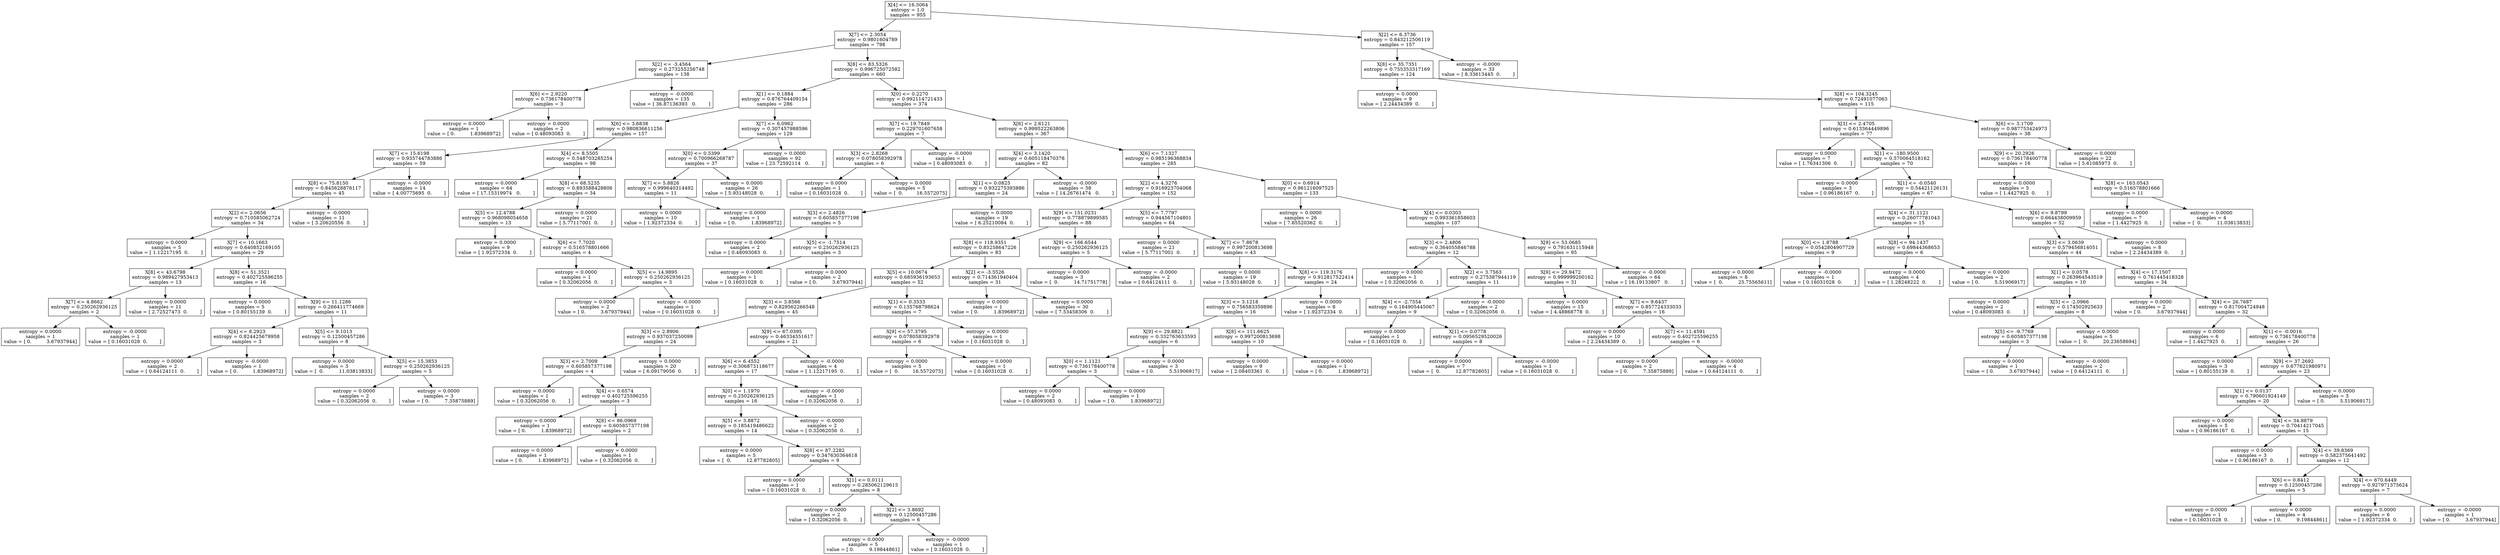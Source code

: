 digraph Tree {
0 [label="X[4] <= 16.5064\nentropy = 1.0\nsamples = 955", shape="box"] ;
1 [label="X[7] <= 2.3054\nentropy = 0.9801604789\nsamples = 798", shape="box"] ;
0 -> 1 ;
2 [label="X[2] <= -3.4564\nentropy = 0.273255256748\nsamples = 138", shape="box"] ;
1 -> 2 ;
3 [label="X[6] <= 2.9220\nentropy = 0.736178400778\nsamples = 3", shape="box"] ;
2 -> 3 ;
4 [label="entropy = 0.0000\nsamples = 1\nvalue = [ 0.          1.83968972]", shape="box"] ;
3 -> 4 ;
5 [label="entropy = 0.0000\nsamples = 2\nvalue = [ 0.48093083  0.        ]", shape="box"] ;
3 -> 5 ;
6 [label="entropy = -0.0000\nsamples = 135\nvalue = [ 36.87136393   0.        ]", shape="box"] ;
2 -> 6 ;
7 [label="X[8] <= 83.5326\nentropy = 0.996725072582\nsamples = 660", shape="box"] ;
1 -> 7 ;
8 [label="X[1] <= 0.1884\nentropy = 0.876764409154\nsamples = 286", shape="box"] ;
7 -> 8 ;
9 [label="X[6] <= 3.6838\nentropy = 0.980836611256\nsamples = 157", shape="box"] ;
8 -> 9 ;
10 [label="X[7] <= 15.6198\nentropy = 0.935744783886\nsamples = 59", shape="box"] ;
9 -> 10 ;
11 [label="X[8] <= 75.8150\nentropy = 0.845628876117\nsamples = 45", shape="box"] ;
10 -> 11 ;
12 [label="X[2] <= 2.0656\nentropy = 0.710585062724\nsamples = 34", shape="box"] ;
11 -> 12 ;
13 [label="entropy = 0.0000\nsamples = 5\nvalue = [ 1.12217195  0.        ]", shape="box"] ;
12 -> 13 ;
14 [label="X[7] <= 10.1663\nentropy = 0.640852169105\nsamples = 29", shape="box"] ;
12 -> 14 ;
15 [label="X[8] <= 43.6798\nentropy = 0.989427953413\nsamples = 13", shape="box"] ;
14 -> 15 ;
16 [label="X[7] <= 4.8662\nentropy = 0.250262936125\nsamples = 2", shape="box"] ;
15 -> 16 ;
17 [label="entropy = 0.0000\nsamples = 1\nvalue = [ 0.          3.67937944]", shape="box"] ;
16 -> 17 ;
18 [label="entropy = -0.0000\nsamples = 1\nvalue = [ 0.16031028  0.        ]", shape="box"] ;
16 -> 18 ;
19 [label="entropy = 0.0000\nsamples = 11\nvalue = [ 2.72527473  0.        ]", shape="box"] ;
15 -> 19 ;
20 [label="X[8] <= 51.3521\nentropy = 0.402725596255\nsamples = 16", shape="box"] ;
14 -> 20 ;
21 [label="entropy = 0.0000\nsamples = 5\nvalue = [ 0.80155139  0.        ]", shape="box"] ;
20 -> 21 ;
22 [label="X[9] <= 11.1286\nentropy = 0.266411774669\nsamples = 11", shape="box"] ;
20 -> 22 ;
23 [label="X[4] <= 8.2923\nentropy = 0.824425679958\nsamples = 3", shape="box"] ;
22 -> 23 ;
24 [label="entropy = 0.0000\nsamples = 2\nvalue = [ 0.64124111  0.        ]", shape="box"] ;
23 -> 24 ;
25 [label="entropy = -0.0000\nsamples = 1\nvalue = [ 0.          1.83968972]", shape="box"] ;
23 -> 25 ;
26 [label="X[5] <= 9.1013\nentropy = 0.12500457286\nsamples = 8", shape="box"] ;
22 -> 26 ;
27 [label="entropy = 0.0000\nsamples = 3\nvalue = [  0.          11.03813833]", shape="box"] ;
26 -> 27 ;
28 [label="X[5] <= 15.3853\nentropy = 0.250262936125\nsamples = 5", shape="box"] ;
26 -> 28 ;
29 [label="entropy = 0.0000\nsamples = 2\nvalue = [ 0.32062056  0.        ]", shape="box"] ;
28 -> 29 ;
30 [label="entropy = 0.0000\nsamples = 3\nvalue = [ 0.          7.35875889]", shape="box"] ;
28 -> 30 ;
31 [label="entropy = -0.0000\nsamples = 11\nvalue = [ 3.20620556  0.        ]", shape="box"] ;
11 -> 31 ;
32 [label="entropy = -0.0000\nsamples = 14\nvalue = [ 4.00775695  0.        ]", shape="box"] ;
10 -> 32 ;
33 [label="X[4] <= 8.5505\nentropy = 0.548703285254\nsamples = 98", shape="box"] ;
9 -> 33 ;
34 [label="entropy = 0.0000\nsamples = 64\nvalue = [ 17.15319974   0.        ]", shape="box"] ;
33 -> 34 ;
35 [label="X[8] <= 68.5235\nentropy = 0.893588428806\nsamples = 34", shape="box"] ;
33 -> 35 ;
36 [label="X[5] <= 12.4788\nentropy = 0.968098054658\nsamples = 13", shape="box"] ;
35 -> 36 ;
37 [label="entropy = 0.0000\nsamples = 9\nvalue = [ 1.92372334  0.        ]", shape="box"] ;
36 -> 37 ;
38 [label="X[6] <= 7.7020\nentropy = 0.516578801666\nsamples = 4", shape="box"] ;
36 -> 38 ;
39 [label="entropy = 0.0000\nsamples = 1\nvalue = [ 0.32062056  0.        ]", shape="box"] ;
38 -> 39 ;
40 [label="X[5] <= 14.9895\nentropy = 0.250262936125\nsamples = 3", shape="box"] ;
38 -> 40 ;
41 [label="entropy = 0.0000\nsamples = 2\nvalue = [ 0.          3.67937944]", shape="box"] ;
40 -> 41 ;
42 [label="entropy = -0.0000\nsamples = 1\nvalue = [ 0.16031028  0.        ]", shape="box"] ;
40 -> 42 ;
43 [label="entropy = 0.0000\nsamples = 21\nvalue = [ 5.77117001  0.        ]", shape="box"] ;
35 -> 43 ;
44 [label="X[7] <= 6.0962\nentropy = 0.307457988596\nsamples = 129", shape="box"] ;
8 -> 44 ;
45 [label="X[0] <= 0.5399\nentropy = 0.700966268787\nsamples = 37", shape="box"] ;
44 -> 45 ;
46 [label="X[7] <= 5.8826\nentropy = 0.999640314492\nsamples = 11", shape="box"] ;
45 -> 46 ;
47 [label="entropy = 0.0000\nsamples = 10\nvalue = [ 1.92372334  0.        ]", shape="box"] ;
46 -> 47 ;
48 [label="entropy = 0.0000\nsamples = 1\nvalue = [ 0.          1.83968972]", shape="box"] ;
46 -> 48 ;
49 [label="entropy = 0.0000\nsamples = 26\nvalue = [ 5.93148028  0.        ]", shape="box"] ;
45 -> 49 ;
50 [label="entropy = 0.0000\nsamples = 92\nvalue = [ 23.72592114   0.        ]", shape="box"] ;
44 -> 50 ;
51 [label="X[0] <= 0.2270\nentropy = 0.992114721433\nsamples = 374", shape="box"] ;
7 -> 51 ;
52 [label="X[7] <= 19.7849\nentropy = 0.229701607658\nsamples = 7", shape="box"] ;
51 -> 52 ;
53 [label="X[3] <= 2.8268\nentropy = 0.078058392978\nsamples = 6", shape="box"] ;
52 -> 53 ;
54 [label="entropy = 0.0000\nsamples = 1\nvalue = [ 0.16031028  0.        ]", shape="box"] ;
53 -> 54 ;
55 [label="entropy = 0.0000\nsamples = 5\nvalue = [  0.         16.5572075]", shape="box"] ;
53 -> 55 ;
56 [label="entropy = -0.0000\nsamples = 1\nvalue = [ 0.48093083  0.        ]", shape="box"] ;
52 -> 56 ;
57 [label="X[6] <= 2.6121\nentropy = 0.999522263806\nsamples = 367", shape="box"] ;
51 -> 57 ;
58 [label="X[4] <= 3.1420\nentropy = 0.605118470378\nsamples = 82", shape="box"] ;
57 -> 58 ;
59 [label="X[1] <= 0.0825\nentropy = 0.932275393886\nsamples = 24", shape="box"] ;
58 -> 59 ;
60 [label="X[3] <= 2.4826\nentropy = 0.605857377198\nsamples = 5", shape="box"] ;
59 -> 60 ;
61 [label="entropy = 0.0000\nsamples = 2\nvalue = [ 0.48093083  0.        ]", shape="box"] ;
60 -> 61 ;
62 [label="X[5] <= -1.7514\nentropy = 0.250262936125\nsamples = 3", shape="box"] ;
60 -> 62 ;
63 [label="entropy = 0.0000\nsamples = 1\nvalue = [ 0.16031028  0.        ]", shape="box"] ;
62 -> 63 ;
64 [label="entropy = 0.0000\nsamples = 2\nvalue = [ 0.          3.67937944]", shape="box"] ;
62 -> 64 ;
65 [label="entropy = 0.0000\nsamples = 19\nvalue = [ 6.25210084  0.        ]", shape="box"] ;
59 -> 65 ;
66 [label="entropy = -0.0000\nsamples = 58\nvalue = [ 14.26761474   0.        ]", shape="box"] ;
58 -> 66 ;
67 [label="X[6] <= 7.1327\nentropy = 0.985196368834\nsamples = 285", shape="box"] ;
57 -> 67 ;
68 [label="X[2] <= 4.3276\nentropy = 0.916923704068\nsamples = 152", shape="box"] ;
67 -> 68 ;
69 [label="X[9] <= 151.0231\nentropy = 0.778879899585\nsamples = 88", shape="box"] ;
68 -> 69 ;
70 [label="X[8] <= 118.9351\nentropy = 0.85258647226\nsamples = 83", shape="box"] ;
69 -> 70 ;
71 [label="X[5] <= 10.0674\nentropy = 0.685936193653\nsamples = 52", shape="box"] ;
70 -> 71 ;
72 [label="X[3] <= 3.8566\nentropy = 0.829562266548\nsamples = 45", shape="box"] ;
71 -> 72 ;
73 [label="X[3] <= 2.8906\nentropy = 0.937037250099\nsamples = 24", shape="box"] ;
72 -> 73 ;
74 [label="X[3] <= 2.7009\nentropy = 0.605857377198\nsamples = 4", shape="box"] ;
73 -> 74 ;
75 [label="entropy = 0.0000\nsamples = 1\nvalue = [ 0.32062056  0.        ]", shape="box"] ;
74 -> 75 ;
76 [label="X[4] <= 0.6574\nentropy = 0.402725596255\nsamples = 3", shape="box"] ;
74 -> 76 ;
77 [label="entropy = 0.0000\nsamples = 1\nvalue = [ 0.          1.83968972]", shape="box"] ;
76 -> 77 ;
78 [label="X[8] <= 86.0969\nentropy = 0.605857377198\nsamples = 2", shape="box"] ;
76 -> 78 ;
79 [label="entropy = 0.0000\nsamples = 1\nvalue = [ 0.          1.83968972]", shape="box"] ;
78 -> 79 ;
80 [label="entropy = 0.0000\nsamples = 1\nvalue = [ 0.32062056  0.        ]", shape="box"] ;
78 -> 80 ;
81 [label="entropy = 0.0000\nsamples = 20\nvalue = [ 6.09179056  0.        ]", shape="box"] ;
73 -> 81 ;
82 [label="X[9] <= 67.0395\nentropy = 0.46334551617\nsamples = 21", shape="box"] ;
72 -> 82 ;
83 [label="X[6] <= 6.4552\nentropy = 0.306873118677\nsamples = 17", shape="box"] ;
82 -> 83 ;
84 [label="X[0] <= 1.1970\nentropy = 0.250262936125\nsamples = 16", shape="box"] ;
83 -> 84 ;
85 [label="X[5] <= 3.8872\nentropy = 0.185419486622\nsamples = 14", shape="box"] ;
84 -> 85 ;
86 [label="entropy = 0.0000\nsamples = 5\nvalue = [  0.          12.87782805]", shape="box"] ;
85 -> 86 ;
87 [label="X[8] <= 87.2282\nentropy = 0.347630364618\nsamples = 9", shape="box"] ;
85 -> 87 ;
88 [label="entropy = 0.0000\nsamples = 1\nvalue = [ 0.16031028  0.        ]", shape="box"] ;
87 -> 88 ;
89 [label="X[1] <= 0.0111\nentropy = 0.285062129615\nsamples = 8", shape="box"] ;
87 -> 89 ;
90 [label="entropy = 0.0000\nsamples = 2\nvalue = [ 0.32062056  0.        ]", shape="box"] ;
89 -> 90 ;
91 [label="X[2] <= 3.8692\nentropy = 0.12500457286\nsamples = 6", shape="box"] ;
89 -> 91 ;
92 [label="entropy = 0.0000\nsamples = 5\nvalue = [ 0.          9.19844861]", shape="box"] ;
91 -> 92 ;
93 [label="entropy = -0.0000\nsamples = 1\nvalue = [ 0.16031028  0.        ]", shape="box"] ;
91 -> 93 ;
94 [label="entropy = -0.0000\nsamples = 2\nvalue = [ 0.32062056  0.        ]", shape="box"] ;
84 -> 94 ;
95 [label="entropy = -0.0000\nsamples = 1\nvalue = [ 0.32062056  0.        ]", shape="box"] ;
83 -> 95 ;
96 [label="entropy = -0.0000\nsamples = 4\nvalue = [ 1.12217195  0.        ]", shape="box"] ;
82 -> 96 ;
97 [label="X[1] <= 0.3533\nentropy = 0.135768798624\nsamples = 7", shape="box"] ;
71 -> 97 ;
98 [label="X[9] <= 57.3795\nentropy = 0.078058392978\nsamples = 6", shape="box"] ;
97 -> 98 ;
99 [label="entropy = 0.0000\nsamples = 5\nvalue = [  0.         16.5572075]", shape="box"] ;
98 -> 99 ;
100 [label="entropy = 0.0000\nsamples = 1\nvalue = [ 0.16031028  0.        ]", shape="box"] ;
98 -> 100 ;
101 [label="entropy = 0.0000\nsamples = 1\nvalue = [ 0.16031028  0.        ]", shape="box"] ;
97 -> 101 ;
102 [label="X[2] <= -3.5526\nentropy = 0.714361940404\nsamples = 31", shape="box"] ;
70 -> 102 ;
103 [label="entropy = 0.0000\nsamples = 1\nvalue = [ 0.          1.83968972]", shape="box"] ;
102 -> 103 ;
104 [label="entropy = 0.0000\nsamples = 30\nvalue = [ 7.53458306  0.        ]", shape="box"] ;
102 -> 104 ;
105 [label="X[9] <= 166.6544\nentropy = 0.250262936125\nsamples = 5", shape="box"] ;
69 -> 105 ;
106 [label="entropy = 0.0000\nsamples = 3\nvalue = [  0.          14.71751778]", shape="box"] ;
105 -> 106 ;
107 [label="entropy = -0.0000\nsamples = 2\nvalue = [ 0.64124111  0.        ]", shape="box"] ;
105 -> 107 ;
108 [label="X[5] <= 7.7797\nentropy = 0.944567104801\nsamples = 64", shape="box"] ;
68 -> 108 ;
109 [label="entropy = 0.0000\nsamples = 21\nvalue = [ 5.77117001  0.        ]", shape="box"] ;
108 -> 109 ;
110 [label="X[7] <= 7.8678\nentropy = 0.997200813698\nsamples = 43", shape="box"] ;
108 -> 110 ;
111 [label="entropy = 0.0000\nsamples = 19\nvalue = [ 5.93148028  0.        ]", shape="box"] ;
110 -> 111 ;
112 [label="X[8] <= 119.3176\nentropy = 0.912817522414\nsamples = 24", shape="box"] ;
110 -> 112 ;
113 [label="X[3] <= 3.1218\nentropy = 0.756583359896\nsamples = 16", shape="box"] ;
112 -> 113 ;
114 [label="X[9] <= 29.8821\nentropy = 0.332763633593\nsamples = 6", shape="box"] ;
113 -> 114 ;
115 [label="X[0] <= 1.1121\nentropy = 0.736178400778\nsamples = 3", shape="box"] ;
114 -> 115 ;
116 [label="entropy = 0.0000\nsamples = 2\nvalue = [ 0.48093083  0.        ]", shape="box"] ;
115 -> 116 ;
117 [label="entropy = 0.0000\nsamples = 1\nvalue = [ 0.          1.83968972]", shape="box"] ;
115 -> 117 ;
118 [label="entropy = 0.0000\nsamples = 3\nvalue = [ 0.          5.51906917]", shape="box"] ;
114 -> 118 ;
119 [label="X[8] <= 111.6625\nentropy = 0.997200813698\nsamples = 10", shape="box"] ;
113 -> 119 ;
120 [label="entropy = 0.0000\nsamples = 9\nvalue = [ 2.08403361  0.        ]", shape="box"] ;
119 -> 120 ;
121 [label="entropy = 0.0000\nsamples = 1\nvalue = [ 0.          1.83968972]", shape="box"] ;
119 -> 121 ;
122 [label="entropy = 0.0000\nsamples = 8\nvalue = [ 1.92372334  0.        ]", shape="box"] ;
112 -> 122 ;
123 [label="X[0] <= 0.6914\nentropy = 0.961216097525\nsamples = 133", shape="box"] ;
67 -> 123 ;
124 [label="entropy = 0.0000\nsamples = 26\nvalue = [ 7.85520362  0.        ]", shape="box"] ;
123 -> 124 ;
125 [label="X[4] <= 0.0303\nentropy = 0.993361858603\nsamples = 107", shape="box"] ;
123 -> 125 ;
126 [label="X[3] <= 2.4806\nentropy = 0.364055846788\nsamples = 12", shape="box"] ;
125 -> 126 ;
127 [label="entropy = 0.0000\nsamples = 1\nvalue = [ 0.32062056  0.        ]", shape="box"] ;
126 -> 127 ;
128 [label="X[2] <= 3.7563\nentropy = 0.275387944119\nsamples = 11", shape="box"] ;
126 -> 128 ;
129 [label="X[4] <= -2.7554\nentropy = 0.164905445067\nsamples = 9", shape="box"] ;
128 -> 129 ;
130 [label="entropy = 0.0000\nsamples = 1\nvalue = [ 0.16031028  0.        ]", shape="box"] ;
129 -> 130 ;
131 [label="X[1] <= 0.0778\nentropy = 0.0956529520026\nsamples = 8", shape="box"] ;
129 -> 131 ;
132 [label="entropy = 0.0000\nsamples = 7\nvalue = [  0.          12.87782805]", shape="box"] ;
131 -> 132 ;
133 [label="entropy = -0.0000\nsamples = 1\nvalue = [ 0.16031028  0.        ]", shape="box"] ;
131 -> 133 ;
134 [label="entropy = -0.0000\nsamples = 2\nvalue = [ 0.32062056  0.        ]", shape="box"] ;
128 -> 134 ;
135 [label="X[9] <= 53.0685\nentropy = 0.791631115948\nsamples = 95", shape="box"] ;
125 -> 135 ;
136 [label="X[9] <= 29.9472\nentropy = 0.999999200162\nsamples = 31", shape="box"] ;
135 -> 136 ;
137 [label="entropy = 0.0000\nsamples = 15\nvalue = [ 4.48868778  0.        ]", shape="box"] ;
136 -> 137 ;
138 [label="X[7] <= 9.6437\nentropy = 0.857724333033\nsamples = 16", shape="box"] ;
136 -> 138 ;
139 [label="entropy = 0.0000\nsamples = 10\nvalue = [ 2.24434389  0.        ]", shape="box"] ;
138 -> 139 ;
140 [label="X[7] <= 11.4591\nentropy = 0.402725596255\nsamples = 6", shape="box"] ;
138 -> 140 ;
141 [label="entropy = 0.0000\nsamples = 2\nvalue = [ 0.          7.35875889]", shape="box"] ;
140 -> 141 ;
142 [label="entropy = -0.0000\nsamples = 4\nvalue = [ 0.64124111  0.        ]", shape="box"] ;
140 -> 142 ;
143 [label="entropy = -0.0000\nsamples = 64\nvalue = [ 16.19133807   0.        ]", shape="box"] ;
135 -> 143 ;
144 [label="X[2] <= 6.3736\nentropy = 0.843212506119\nsamples = 157", shape="box"] ;
0 -> 144 ;
145 [label="X[8] <= 35.7351\nentropy = 0.755353317169\nsamples = 124", shape="box"] ;
144 -> 145 ;
146 [label="entropy = 0.0000\nsamples = 9\nvalue = [ 2.24434389  0.        ]", shape="box"] ;
145 -> 146 ;
147 [label="X[8] <= 104.3245\nentropy = 0.72491077063\nsamples = 115", shape="box"] ;
145 -> 147 ;
148 [label="X[3] <= 2.4705\nentropy = 0.613364449896\nsamples = 77", shape="box"] ;
147 -> 148 ;
149 [label="entropy = 0.0000\nsamples = 7\nvalue = [ 1.76341306  0.        ]", shape="box"] ;
148 -> 149 ;
150 [label="X[1] <= -180.9500\nentropy = 0.570064518162\nsamples = 70", shape="box"] ;
148 -> 150 ;
151 [label="entropy = 0.0000\nsamples = 3\nvalue = [ 0.96186167  0.        ]", shape="box"] ;
150 -> 151 ;
152 [label="X[1] <= -0.0540\nentropy = 0.54421126131\nsamples = 67", shape="box"] ;
150 -> 152 ;
153 [label="X[4] <= 31.1121\nentropy = 0.26077781043\nsamples = 15", shape="box"] ;
152 -> 153 ;
154 [label="X[0] <= 1.8788\nentropy = 0.0542804907729\nsamples = 9", shape="box"] ;
153 -> 154 ;
155 [label="entropy = 0.0000\nsamples = 8\nvalue = [  0.          25.75565611]", shape="box"] ;
154 -> 155 ;
156 [label="entropy = -0.0000\nsamples = 1\nvalue = [ 0.16031028  0.        ]", shape="box"] ;
154 -> 156 ;
157 [label="X[8] <= 94.1437\nentropy = 0.69844368653\nsamples = 6", shape="box"] ;
153 -> 157 ;
158 [label="entropy = 0.0000\nsamples = 4\nvalue = [ 1.28248222  0.        ]", shape="box"] ;
157 -> 158 ;
159 [label="entropy = 0.0000\nsamples = 2\nvalue = [ 0.          5.51906917]", shape="box"] ;
157 -> 159 ;
160 [label="X[6] <= 9.8799\nentropy = 0.664438009959\nsamples = 52", shape="box"] ;
152 -> 160 ;
161 [label="X[3] <= 3.0639\nentropy = 0.579456814051\nsamples = 44", shape="box"] ;
160 -> 161 ;
162 [label="X[1] <= 0.0578\nentropy = 0.263964543519\nsamples = 10", shape="box"] ;
161 -> 162 ;
163 [label="entropy = 0.0000\nsamples = 2\nvalue = [ 0.48093083  0.        ]", shape="box"] ;
162 -> 163 ;
164 [label="X[5] <= -2.0966\nentropy = 0.174502925633\nsamples = 8", shape="box"] ;
162 -> 164 ;
165 [label="X[5] <= -9.7769\nentropy = 0.605857377198\nsamples = 3", shape="box"] ;
164 -> 165 ;
166 [label="entropy = 0.0000\nsamples = 1\nvalue = [ 0.          3.67937944]", shape="box"] ;
165 -> 166 ;
167 [label="entropy = -0.0000\nsamples = 2\nvalue = [ 0.64124111  0.        ]", shape="box"] ;
165 -> 167 ;
168 [label="entropy = 0.0000\nsamples = 5\nvalue = [  0.          20.23658694]", shape="box"] ;
164 -> 168 ;
169 [label="X[4] <= 17.1507\nentropy = 0.761445418328\nsamples = 34", shape="box"] ;
161 -> 169 ;
170 [label="entropy = 0.0000\nsamples = 2\nvalue = [ 0.          3.67937944]", shape="box"] ;
169 -> 170 ;
171 [label="X[4] <= 26.7687\nentropy = 0.817004724948\nsamples = 32", shape="box"] ;
169 -> 171 ;
172 [label="entropy = 0.0000\nsamples = 6\nvalue = [ 1.4427925  0.       ]", shape="box"] ;
171 -> 172 ;
173 [label="X[1] <= -0.0016\nentropy = 0.736178400778\nsamples = 26", shape="box"] ;
171 -> 173 ;
174 [label="entropy = 0.0000\nsamples = 3\nvalue = [ 0.80155139  0.        ]", shape="box"] ;
173 -> 174 ;
175 [label="X[9] <= 37.2692\nentropy = 0.677621980971\nsamples = 23", shape="box"] ;
173 -> 175 ;
176 [label="X[1] <= 0.0137\nentropy = 0.790601924149\nsamples = 20", shape="box"] ;
175 -> 176 ;
177 [label="entropy = 0.0000\nsamples = 5\nvalue = [ 0.96186167  0.        ]", shape="box"] ;
176 -> 177 ;
178 [label="X[4] <= 34.8879\nentropy = 0.70414217045\nsamples = 15", shape="box"] ;
176 -> 178 ;
179 [label="entropy = 0.0000\nsamples = 3\nvalue = [ 0.96186167  0.        ]", shape="box"] ;
178 -> 179 ;
180 [label="X[4] <= 39.8369\nentropy = 0.582375641492\nsamples = 12", shape="box"] ;
178 -> 180 ;
181 [label="X[6] <= 0.8412\nentropy = 0.12500457286\nsamples = 5", shape="box"] ;
180 -> 181 ;
182 [label="entropy = 0.0000\nsamples = 1\nvalue = [ 0.16031028  0.        ]", shape="box"] ;
181 -> 182 ;
183 [label="entropy = 0.0000\nsamples = 4\nvalue = [ 0.          9.19844861]", shape="box"] ;
181 -> 183 ;
184 [label="X[4] <= 670.6449\nentropy = 0.927971375624\nsamples = 7", shape="box"] ;
180 -> 184 ;
185 [label="entropy = 0.0000\nsamples = 6\nvalue = [ 1.92372334  0.        ]", shape="box"] ;
184 -> 185 ;
186 [label="entropy = -0.0000\nsamples = 1\nvalue = [ 0.          3.67937944]", shape="box"] ;
184 -> 186 ;
187 [label="entropy = 0.0000\nsamples = 3\nvalue = [ 0.          5.51906917]", shape="box"] ;
175 -> 187 ;
188 [label="entropy = 0.0000\nsamples = 8\nvalue = [ 2.24434389  0.        ]", shape="box"] ;
160 -> 188 ;
189 [label="X[6] <= 3.1709\nentropy = 0.987753424973\nsamples = 38", shape="box"] ;
147 -> 189 ;
190 [label="X[9] <= 20.2926\nentropy = 0.736178400778\nsamples = 16", shape="box"] ;
189 -> 190 ;
191 [label="entropy = 0.0000\nsamples = 5\nvalue = [ 1.4427925  0.       ]", shape="box"] ;
190 -> 191 ;
192 [label="X[8] <= 163.0543\nentropy = 0.516578801666\nsamples = 11", shape="box"] ;
190 -> 192 ;
193 [label="entropy = 0.0000\nsamples = 7\nvalue = [ 1.4427925  0.       ]", shape="box"] ;
192 -> 193 ;
194 [label="entropy = 0.0000\nsamples = 4\nvalue = [  0.          11.03813833]", shape="box"] ;
192 -> 194 ;
195 [label="entropy = 0.0000\nsamples = 22\nvalue = [ 5.61085973  0.        ]", shape="box"] ;
189 -> 195 ;
196 [label="entropy = -0.0000\nsamples = 33\nvalue = [ 8.33613445  0.        ]", shape="box"] ;
144 -> 196 ;
}
